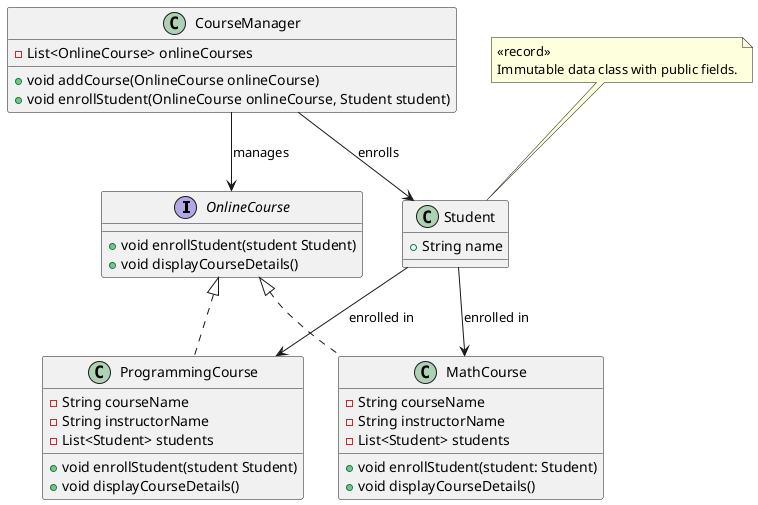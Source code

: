 @startuml
' Define the interface
interface OnlineCourse {
    + void enrollStudent(student Student)
    + void displayCourseDetails()
}

' Define the Student class with a note
class Student {
    + String name
}

note top of Student
    <<record>>
    Immutable data class with public fields.
end note

' Define classes that implement the OnlineCourse interface
class ProgrammingCourse implements OnlineCourse {
    - String courseName
    - String instructorName
    - List<Student> students
    + void enrollStudent(student Student)
    + void displayCourseDetails()
}

class MathCourse implements OnlineCourse {
    - String courseName
    - String instructorName
    - List<Student> students
    + void enrollStudent(student: Student)
    + void displayCourseDetails()
}

' Define the CourseManager class
class CourseManager {
    - List<OnlineCourse> onlineCourses
    + void addCourse(OnlineCourse onlineCourse)
    + void enrollStudent(OnlineCourse onlineCourse, Student student)
}

' Define relationships between the classes and interface
Student --> ProgrammingCourse : enrolled in
Student --> MathCourse : enrolled in
' ProgrammingCourse --> OnlineCourse
' MathCourse --> OnlineCourse
CourseManager --> OnlineCourse : manages
CourseManager --> Student : enrolls

@enduml
